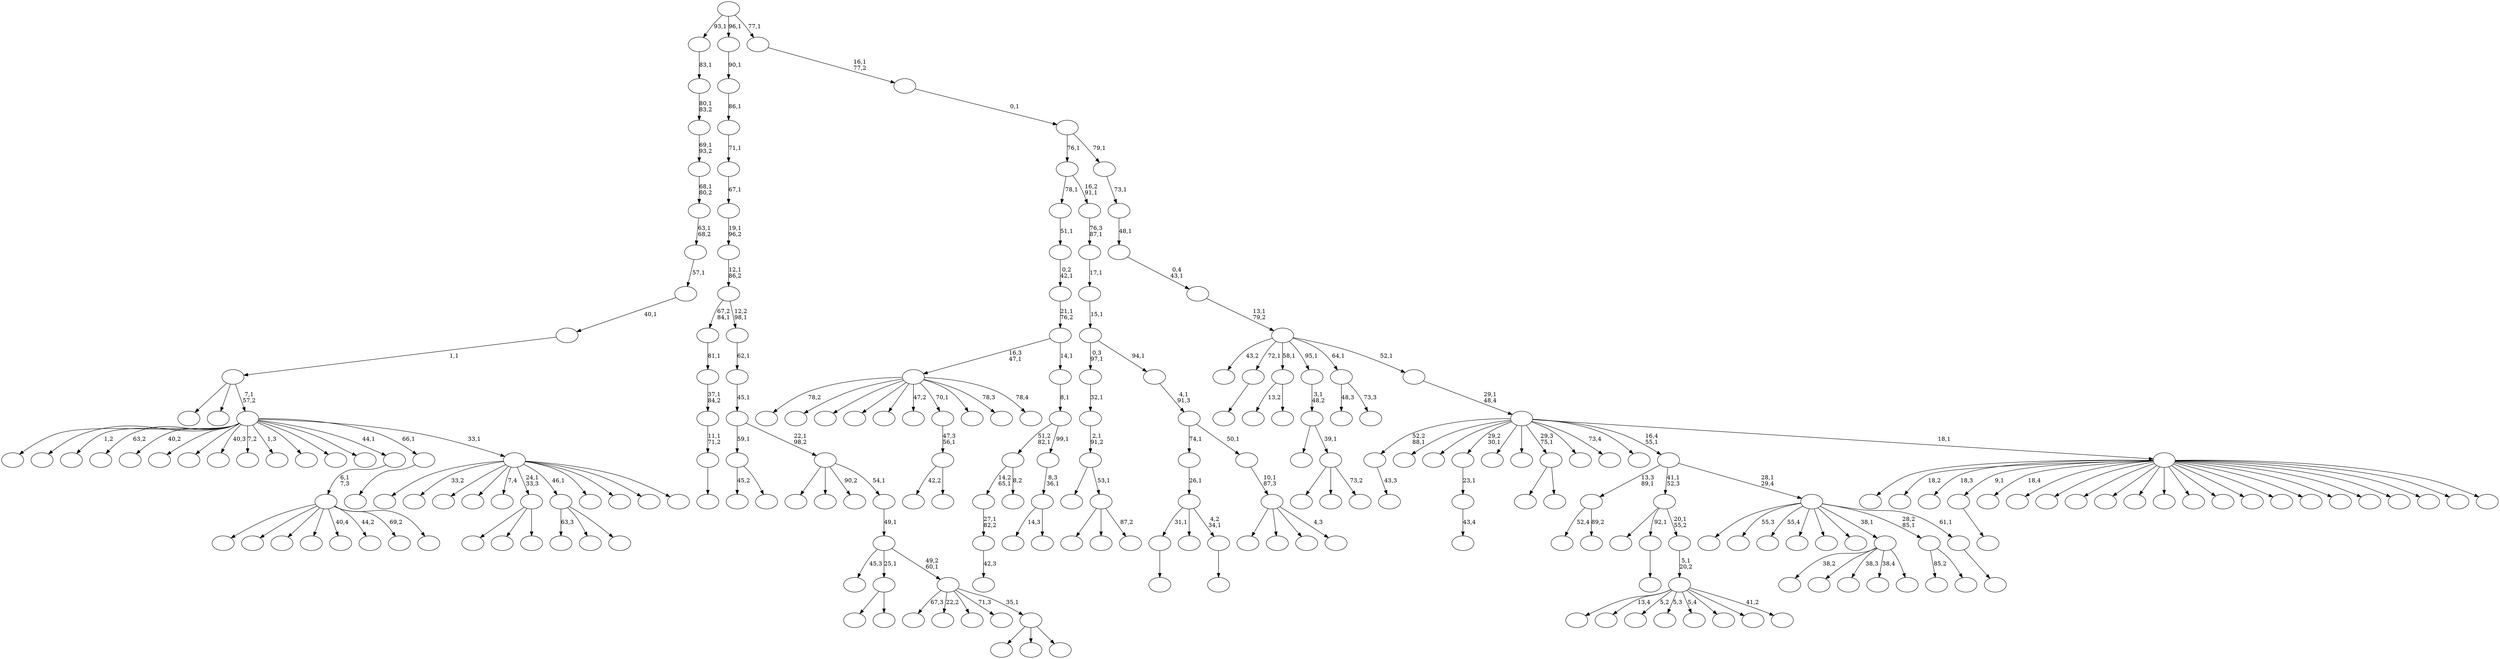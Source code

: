 digraph T {
	250 [label=""]
	249 [label=""]
	248 [label=""]
	247 [label=""]
	246 [label=""]
	245 [label=""]
	244 [label=""]
	243 [label=""]
	242 [label=""]
	241 [label=""]
	240 [label=""]
	239 [label=""]
	238 [label=""]
	237 [label=""]
	236 [label=""]
	235 [label=""]
	234 [label=""]
	233 [label=""]
	232 [label=""]
	231 [label=""]
	230 [label=""]
	229 [label=""]
	228 [label=""]
	227 [label=""]
	226 [label=""]
	225 [label=""]
	224 [label=""]
	223 [label=""]
	222 [label=""]
	221 [label=""]
	220 [label=""]
	219 [label=""]
	218 [label=""]
	217 [label=""]
	216 [label=""]
	215 [label=""]
	214 [label=""]
	213 [label=""]
	212 [label=""]
	211 [label=""]
	210 [label=""]
	209 [label=""]
	208 [label=""]
	207 [label=""]
	206 [label=""]
	205 [label=""]
	204 [label=""]
	203 [label=""]
	202 [label=""]
	201 [label=""]
	200 [label=""]
	199 [label=""]
	198 [label=""]
	197 [label=""]
	196 [label=""]
	195 [label=""]
	194 [label=""]
	193 [label=""]
	192 [label=""]
	191 [label=""]
	190 [label=""]
	189 [label=""]
	188 [label=""]
	187 [label=""]
	186 [label=""]
	185 [label=""]
	184 [label=""]
	183 [label=""]
	182 [label=""]
	181 [label=""]
	180 [label=""]
	179 [label=""]
	178 [label=""]
	177 [label=""]
	176 [label=""]
	175 [label=""]
	174 [label=""]
	173 [label=""]
	172 [label=""]
	171 [label=""]
	170 [label=""]
	169 [label=""]
	168 [label=""]
	167 [label=""]
	166 [label=""]
	165 [label=""]
	164 [label=""]
	163 [label=""]
	162 [label=""]
	161 [label=""]
	160 [label=""]
	159 [label=""]
	158 [label=""]
	157 [label=""]
	156 [label=""]
	155 [label=""]
	154 [label=""]
	153 [label=""]
	152 [label=""]
	151 [label=""]
	150 [label=""]
	149 [label=""]
	148 [label=""]
	147 [label=""]
	146 [label=""]
	145 [label=""]
	144 [label=""]
	143 [label=""]
	142 [label=""]
	141 [label=""]
	140 [label=""]
	139 [label=""]
	138 [label=""]
	137 [label=""]
	136 [label=""]
	135 [label=""]
	134 [label=""]
	133 [label=""]
	132 [label=""]
	131 [label=""]
	130 [label=""]
	129 [label=""]
	128 [label=""]
	127 [label=""]
	126 [label=""]
	125 [label=""]
	124 [label=""]
	123 [label=""]
	122 [label=""]
	121 [label=""]
	120 [label=""]
	119 [label=""]
	118 [label=""]
	117 [label=""]
	116 [label=""]
	115 [label=""]
	114 [label=""]
	113 [label=""]
	112 [label=""]
	111 [label=""]
	110 [label=""]
	109 [label=""]
	108 [label=""]
	107 [label=""]
	106 [label=""]
	105 [label=""]
	104 [label=""]
	103 [label=""]
	102 [label=""]
	101 [label=""]
	100 [label=""]
	99 [label=""]
	98 [label=""]
	97 [label=""]
	96 [label=""]
	95 [label=""]
	94 [label=""]
	93 [label=""]
	92 [label=""]
	91 [label=""]
	90 [label=""]
	89 [label=""]
	88 [label=""]
	87 [label=""]
	86 [label=""]
	85 [label=""]
	84 [label=""]
	83 [label=""]
	82 [label=""]
	81 [label=""]
	80 [label=""]
	79 [label=""]
	78 [label=""]
	77 [label=""]
	76 [label=""]
	75 [label=""]
	74 [label=""]
	73 [label=""]
	72 [label=""]
	71 [label=""]
	70 [label=""]
	69 [label=""]
	68 [label=""]
	67 [label=""]
	66 [label=""]
	65 [label=""]
	64 [label=""]
	63 [label=""]
	62 [label=""]
	61 [label=""]
	60 [label=""]
	59 [label=""]
	58 [label=""]
	57 [label=""]
	56 [label=""]
	55 [label=""]
	54 [label=""]
	53 [label=""]
	52 [label=""]
	51 [label=""]
	50 [label=""]
	49 [label=""]
	48 [label=""]
	47 [label=""]
	46 [label=""]
	45 [label=""]
	44 [label=""]
	43 [label=""]
	42 [label=""]
	41 [label=""]
	40 [label=""]
	39 [label=""]
	38 [label=""]
	37 [label=""]
	36 [label=""]
	35 [label=""]
	34 [label=""]
	33 [label=""]
	32 [label=""]
	31 [label=""]
	30 [label=""]
	29 [label=""]
	28 [label=""]
	27 [label=""]
	26 [label=""]
	25 [label=""]
	24 [label=""]
	23 [label=""]
	22 [label=""]
	21 [label=""]
	20 [label=""]
	19 [label=""]
	18 [label=""]
	17 [label=""]
	16 [label=""]
	15 [label=""]
	14 [label=""]
	13 [label=""]
	12 [label=""]
	11 [label=""]
	10 [label=""]
	9 [label=""]
	8 [label=""]
	7 [label=""]
	6 [label=""]
	5 [label=""]
	4 [label=""]
	3 [label=""]
	2 [label=""]
	1 [label=""]
	0 [label=""]
	236 -> 237 [label=""]
	219 -> 220 [label="43,3"]
	209 -> 210 [label=""]
	202 -> 203 [label=""]
	195 -> 196 [label="42,3"]
	194 -> 195 [label="27,1\n82,2"]
	181 -> 194 [label="14,2\n65,1"]
	181 -> 182 [label="8,2"]
	167 -> 168 [label="43,4"]
	166 -> 167 [label="23,1"]
	163 -> 222 [label="42,2"]
	163 -> 164 [label=""]
	162 -> 163 [label="47,3\n56,1"]
	139 -> 193 [label="13,2"]
	139 -> 140 [label=""]
	135 -> 136 [label=""]
	128 -> 229 [label=""]
	128 -> 192 [label=""]
	128 -> 129 [label="73,2"]
	127 -> 176 [label=""]
	127 -> 128 [label="39,1"]
	126 -> 127 [label="3,1\n48,2"]
	122 -> 183 [label=""]
	122 -> 123 [label=""]
	120 -> 121 [label=""]
	119 -> 209 [label="31,1"]
	119 -> 169 [label=""]
	119 -> 120 [label="4,2\n34,1"]
	118 -> 119 [label="26,1"]
	115 -> 241 [label="38,2"]
	115 -> 230 [label=""]
	115 -> 204 [label="38,3"]
	115 -> 144 [label="38,4"]
	115 -> 116 [label=""]
	108 -> 177 [label="52,4"]
	108 -> 109 [label="89,2"]
	105 -> 200 [label="85,2"]
	105 -> 106 [label=""]
	103 -> 159 [label=""]
	103 -> 143 [label=""]
	103 -> 104 [label=""]
	101 -> 152 [label="45,2"]
	101 -> 102 [label=""]
	98 -> 189 [label="48,3"]
	98 -> 99 [label="73,3"]
	96 -> 226 [label=""]
	96 -> 208 [label="13,4"]
	96 -> 199 [label="5,2"]
	96 -> 190 [label="5,3"]
	96 -> 179 [label="5,4"]
	96 -> 154 [label=""]
	96 -> 107 [label=""]
	96 -> 97 [label="41,2"]
	95 -> 96 [label="5,1\n20,2"]
	94 -> 138 [label=""]
	94 -> 135 [label="92,1"]
	94 -> 95 [label="20,1\n55,2"]
	92 -> 247 [label="78,2"]
	92 -> 246 [label=""]
	92 -> 233 [label=""]
	92 -> 228 [label=""]
	92 -> 215 [label=""]
	92 -> 185 [label="47,2"]
	92 -> 162 [label="70,1"]
	92 -> 156 [label=""]
	92 -> 117 [label="78,3"]
	92 -> 93 [label="78,4"]
	90 -> 214 [label="63,3"]
	90 -> 157 [label=""]
	90 -> 91 [label=""]
	86 -> 238 [label=""]
	86 -> 145 [label=""]
	86 -> 87 [label="87,2"]
	85 -> 207 [label=""]
	85 -> 86 [label="53,1"]
	84 -> 85 [label="2,1\n91,2"]
	83 -> 84 [label="32,1"]
	81 -> 212 [label="14,3"]
	81 -> 82 [label=""]
	80 -> 81 [label="8,3\n36,1"]
	79 -> 181 [label="51,2\n82,1"]
	79 -> 80 [label="99,1"]
	78 -> 79 [label="8,1"]
	77 -> 92 [label="16,3\n47,1"]
	77 -> 78 [label="14,1"]
	76 -> 77 [label="21,1\n76,2"]
	75 -> 76 [label="0,2\n42,1"]
	74 -> 75 [label="51,1"]
	67 -> 68 [label=""]
	66 -> 67 [label="11,1\n71,2"]
	65 -> 66 [label="37,1\n84,2"]
	64 -> 65 [label="81,1"]
	62 -> 188 [label=""]
	62 -> 63 [label=""]
	60 -> 173 [label=""]
	60 -> 134 [label=""]
	60 -> 132 [label=""]
	60 -> 61 [label="4,3"]
	59 -> 60 [label="10,1\n87,3"]
	58 -> 118 [label="74,1"]
	58 -> 59 [label="50,1"]
	57 -> 58 [label="4,1\n91,3"]
	56 -> 83 [label="0,3\n97,1"]
	56 -> 57 [label="94,1"]
	55 -> 56 [label="15,1"]
	54 -> 55 [label="17,1"]
	53 -> 54 [label="76,3\n87,1"]
	52 -> 74 [label="78,1"]
	52 -> 53 [label="16,2\n91,1"]
	50 -> 51 [label=""]
	49 -> 249 [label=""]
	49 -> 234 [label="55,3"]
	49 -> 216 [label="55,4"]
	49 -> 201 [label=""]
	49 -> 161 [label=""]
	49 -> 137 [label=""]
	49 -> 115 [label="38,1"]
	49 -> 105 [label="28,2\n85,1"]
	49 -> 50 [label="61,1"]
	48 -> 108 [label="13,3\n89,1"]
	48 -> 94 [label="41,1\n52,3"]
	48 -> 49 [label="28,1\n29,4"]
	45 -> 240 [label=""]
	45 -> 235 [label=""]
	45 -> 218 [label=""]
	45 -> 197 [label=""]
	45 -> 170 [label="40,4"]
	45 -> 165 [label="44,2"]
	45 -> 72 [label="69,2"]
	45 -> 46 [label=""]
	44 -> 45 [label="6,1\n7,3"]
	42 -> 43 [label=""]
	39 -> 245 [label=""]
	39 -> 224 [label="33,2"]
	39 -> 223 [label=""]
	39 -> 153 [label=""]
	39 -> 142 [label="7,4"]
	39 -> 103 [label="24,1\n33,3"]
	39 -> 90 [label="46,1"]
	39 -> 89 [label=""]
	39 -> 47 [label=""]
	39 -> 41 [label=""]
	39 -> 40 [label=""]
	38 -> 242 [label=""]
	38 -> 239 [label=""]
	38 -> 205 [label="1,2"]
	38 -> 191 [label="63,2"]
	38 -> 184 [label="40,2"]
	38 -> 180 [label=""]
	38 -> 172 [label=""]
	38 -> 150 [label="40,3"]
	38 -> 149 [label="7,2"]
	38 -> 146 [label="1,3"]
	38 -> 141 [label=""]
	38 -> 112 [label=""]
	38 -> 88 [label=""]
	38 -> 44 [label="44,1"]
	38 -> 42 [label="66,1"]
	38 -> 39 [label="33,1"]
	37 -> 174 [label=""]
	37 -> 147 [label=""]
	37 -> 38 [label="7,1\n57,2"]
	36 -> 37 [label="1,1"]
	35 -> 36 [label="40,1"]
	34 -> 35 [label="57,1"]
	33 -> 34 [label="63,1\n68,2"]
	32 -> 33 [label="68,1\n80,2"]
	31 -> 32 [label="69,1\n93,2"]
	30 -> 31 [label="80,1\n83,2"]
	29 -> 30 [label="83,1"]
	27 -> 250 [label=""]
	27 -> 100 [label=""]
	27 -> 28 [label=""]
	26 -> 175 [label="67,3"]
	26 -> 155 [label="22,2"]
	26 -> 124 [label=""]
	26 -> 70 [label="71,3"]
	26 -> 27 [label="35,1"]
	25 -> 232 [label="45,3"]
	25 -> 62 [label="25,1"]
	25 -> 26 [label="49,2\n60,1"]
	24 -> 25 [label="49,1"]
	23 -> 130 [label=""]
	23 -> 73 [label=""]
	23 -> 71 [label="90,2"]
	23 -> 24 [label="54,1"]
	22 -> 101 [label="59,1"]
	22 -> 23 [label="22,1\n98,2"]
	21 -> 22 [label="45,1"]
	20 -> 21 [label="62,1"]
	19 -> 64 [label="67,2\n84,1"]
	19 -> 20 [label="12,2\n98,1"]
	18 -> 19 [label="12,1\n86,2"]
	17 -> 18 [label="19,1\n96,2"]
	16 -> 17 [label="67,1"]
	15 -> 16 [label="71,1"]
	14 -> 15 [label="86,1"]
	13 -> 14 [label="90,1"]
	11 -> 248 [label=""]
	11 -> 244 [label="18,2"]
	11 -> 243 [label="18,3"]
	11 -> 236 [label="9,1"]
	11 -> 231 [label="18,4"]
	11 -> 227 [label=""]
	11 -> 225 [label=""]
	11 -> 221 [label=""]
	11 -> 217 [label=""]
	11 -> 206 [label=""]
	11 -> 198 [label=""]
	11 -> 186 [label=""]
	11 -> 178 [label=""]
	11 -> 171 [label=""]
	11 -> 160 [label=""]
	11 -> 158 [label=""]
	11 -> 151 [label=""]
	11 -> 133 [label=""]
	11 -> 131 [label=""]
	11 -> 114 [label=""]
	11 -> 113 [label=""]
	11 -> 12 [label=""]
	10 -> 219 [label="52,2\n88,1"]
	10 -> 211 [label=""]
	10 -> 187 [label=""]
	10 -> 166 [label="29,2\n30,1"]
	10 -> 148 [label=""]
	10 -> 125 [label=""]
	10 -> 122 [label="29,3\n75,1"]
	10 -> 111 [label=""]
	10 -> 110 [label="73,4"]
	10 -> 69 [label=""]
	10 -> 48 [label="16,4\n55,1"]
	10 -> 11 [label="18,1"]
	9 -> 10 [label="29,1\n48,4"]
	8 -> 213 [label="43,2"]
	8 -> 202 [label="72,1"]
	8 -> 139 [label="58,1"]
	8 -> 126 [label="95,1"]
	8 -> 98 [label="64,1"]
	8 -> 9 [label="52,1"]
	7 -> 8 [label="13,1\n79,2"]
	6 -> 7 [label="0,4\n43,1"]
	5 -> 6 [label="48,1"]
	4 -> 5 [label="73,1"]
	3 -> 52 [label="76,1"]
	3 -> 4 [label="79,1"]
	2 -> 3 [label="0,1"]
	1 -> 2 [label="16,1\n77,2"]
	0 -> 29 [label="93,1"]
	0 -> 13 [label="96,1"]
	0 -> 1 [label="77,1"]
}
